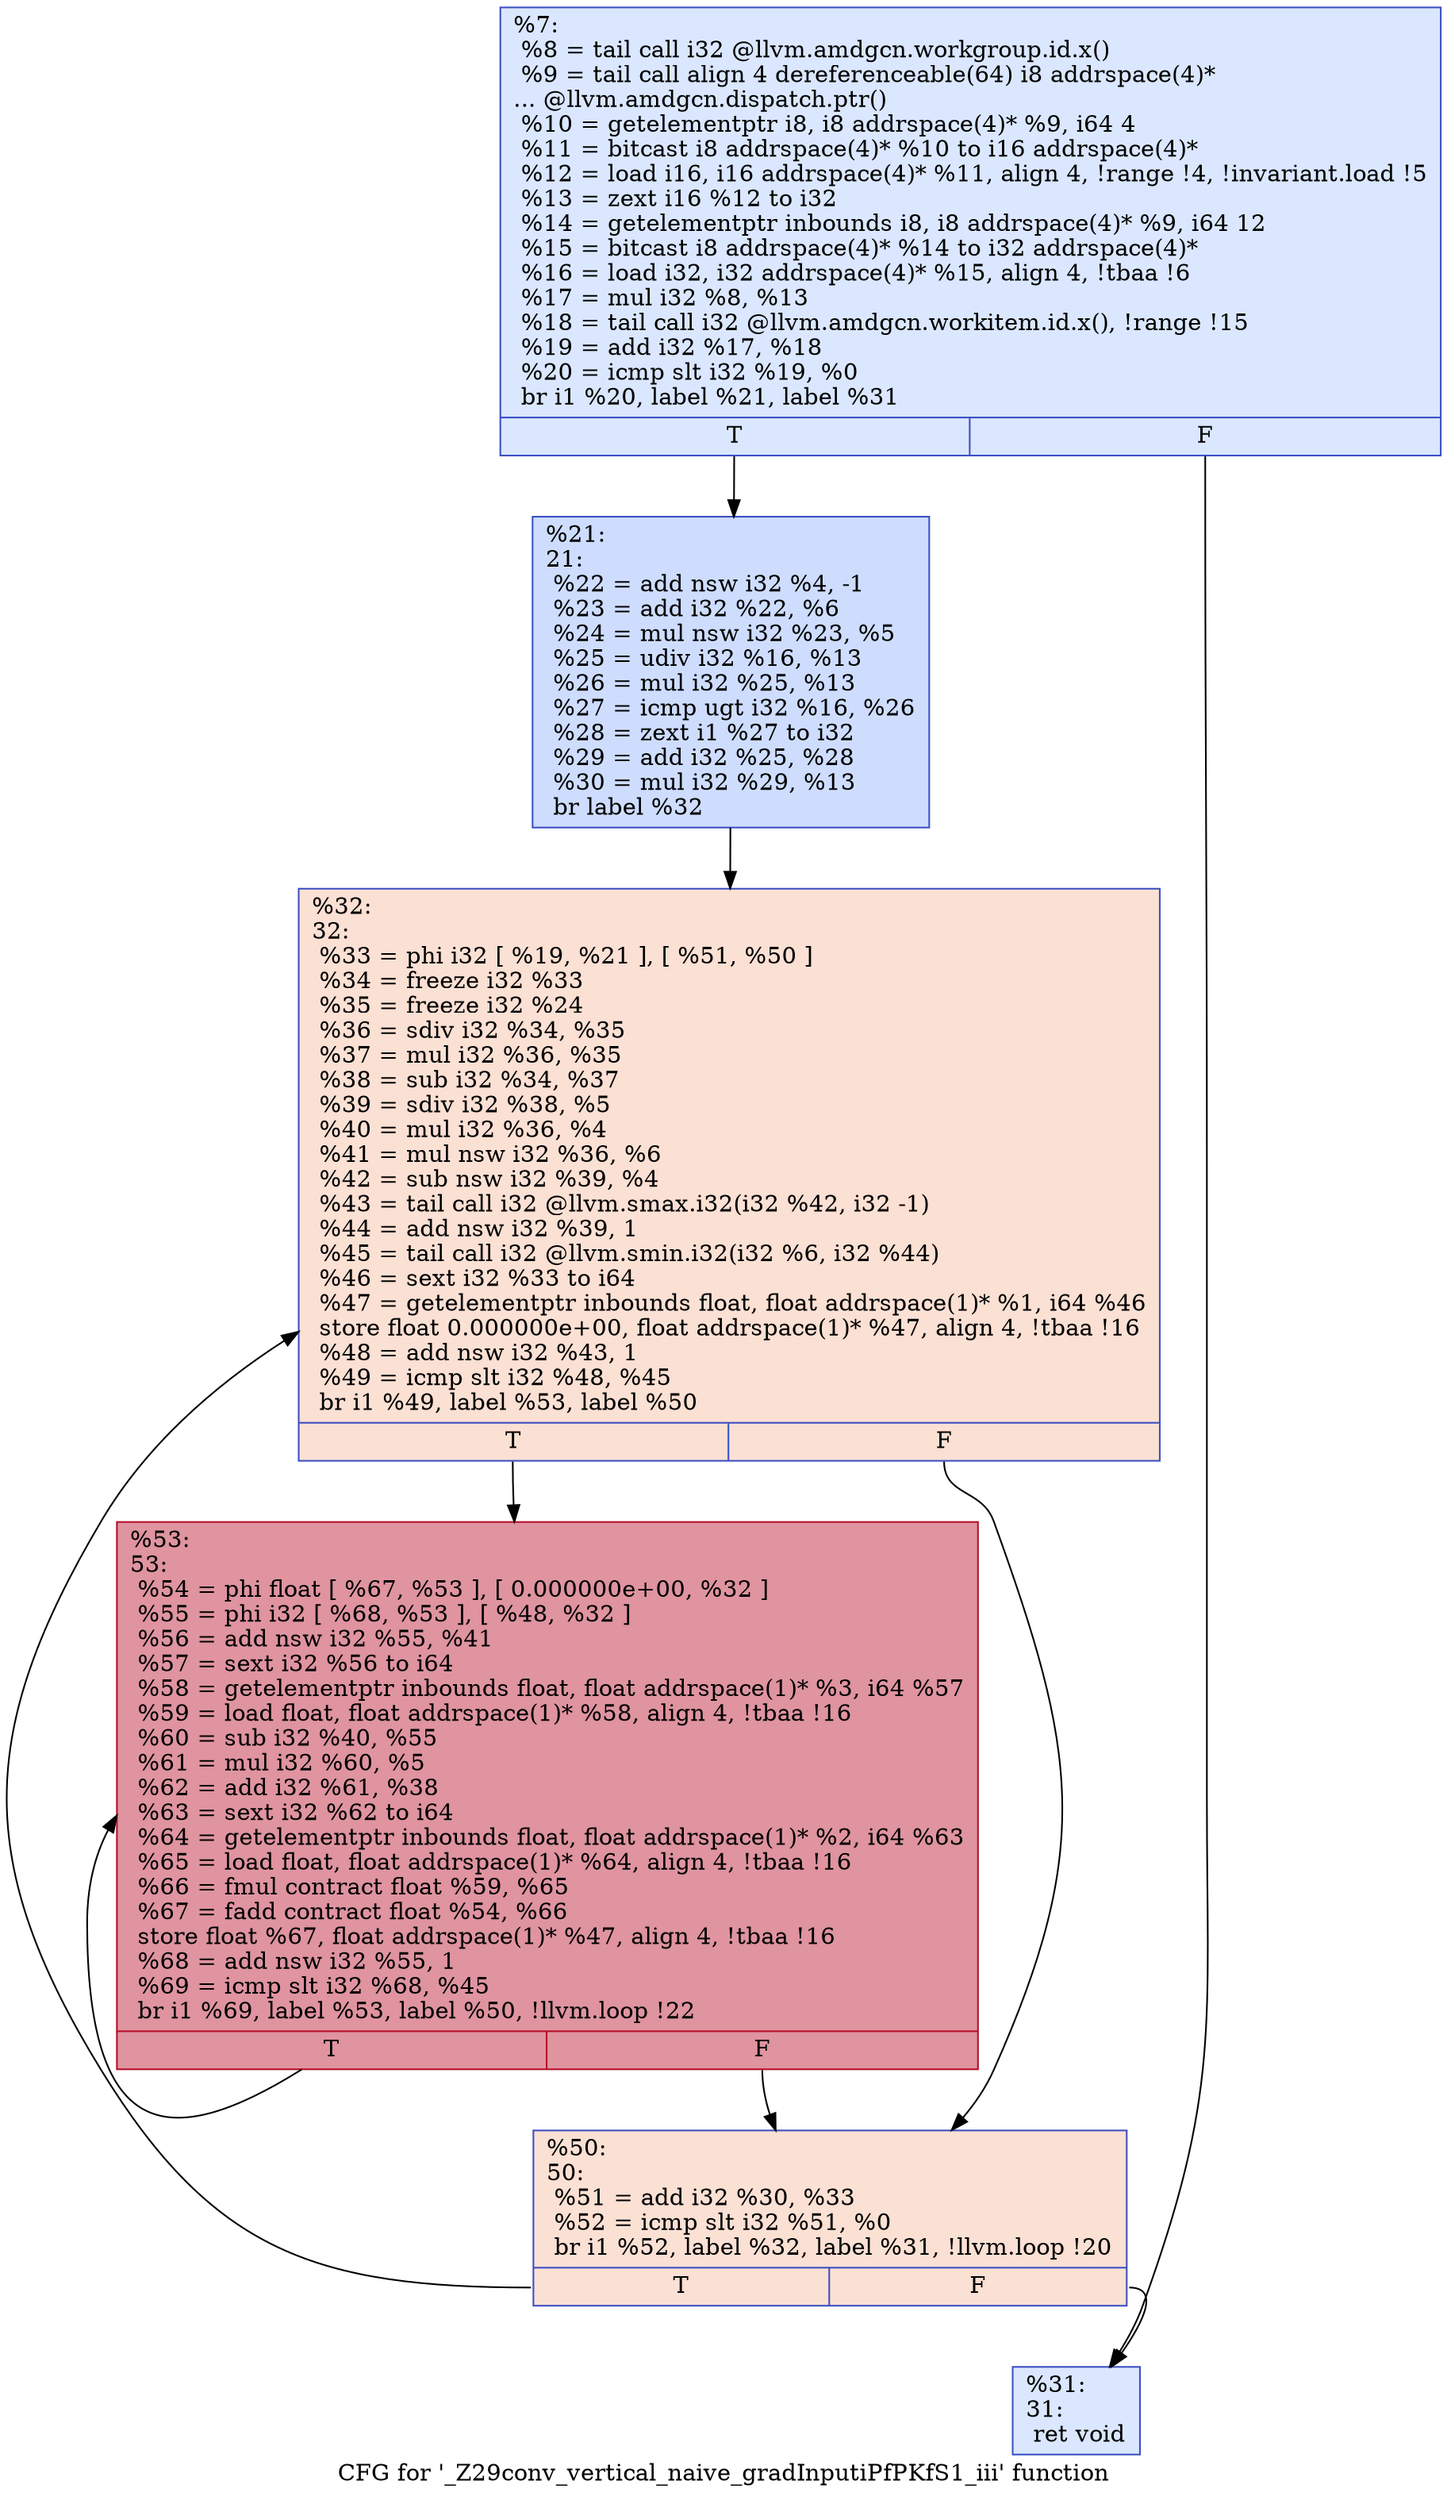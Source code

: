 digraph "CFG for '_Z29conv_vertical_naive_gradInputiPfPKfS1_iii' function" {
	label="CFG for '_Z29conv_vertical_naive_gradInputiPfPKfS1_iii' function";

	Node0x5eaabd0 [shape=record,color="#3d50c3ff", style=filled, fillcolor="#abc8fd70",label="{%7:\l  %8 = tail call i32 @llvm.amdgcn.workgroup.id.x()\l  %9 = tail call align 4 dereferenceable(64) i8 addrspace(4)*\l... @llvm.amdgcn.dispatch.ptr()\l  %10 = getelementptr i8, i8 addrspace(4)* %9, i64 4\l  %11 = bitcast i8 addrspace(4)* %10 to i16 addrspace(4)*\l  %12 = load i16, i16 addrspace(4)* %11, align 4, !range !4, !invariant.load !5\l  %13 = zext i16 %12 to i32\l  %14 = getelementptr inbounds i8, i8 addrspace(4)* %9, i64 12\l  %15 = bitcast i8 addrspace(4)* %14 to i32 addrspace(4)*\l  %16 = load i32, i32 addrspace(4)* %15, align 4, !tbaa !6\l  %17 = mul i32 %8, %13\l  %18 = tail call i32 @llvm.amdgcn.workitem.id.x(), !range !15\l  %19 = add i32 %17, %18\l  %20 = icmp slt i32 %19, %0\l  br i1 %20, label %21, label %31\l|{<s0>T|<s1>F}}"];
	Node0x5eaabd0:s0 -> Node0x5eace30;
	Node0x5eaabd0:s1 -> Node0x5eacec0;
	Node0x5eace30 [shape=record,color="#3d50c3ff", style=filled, fillcolor="#8fb1fe70",label="{%21:\l21:                                               \l  %22 = add nsw i32 %4, -1\l  %23 = add i32 %22, %6\l  %24 = mul nsw i32 %23, %5\l  %25 = udiv i32 %16, %13\l  %26 = mul i32 %25, %13\l  %27 = icmp ugt i32 %16, %26\l  %28 = zext i1 %27 to i32\l  %29 = add i32 %25, %28\l  %30 = mul i32 %29, %13\l  br label %32\l}"];
	Node0x5eace30 -> Node0x5ead4f0;
	Node0x5eacec0 [shape=record,color="#3d50c3ff", style=filled, fillcolor="#abc8fd70",label="{%31:\l31:                                               \l  ret void\l}"];
	Node0x5ead4f0 [shape=record,color="#3d50c3ff", style=filled, fillcolor="#f7b99e70",label="{%32:\l32:                                               \l  %33 = phi i32 [ %19, %21 ], [ %51, %50 ]\l  %34 = freeze i32 %33\l  %35 = freeze i32 %24\l  %36 = sdiv i32 %34, %35\l  %37 = mul i32 %36, %35\l  %38 = sub i32 %34, %37\l  %39 = sdiv i32 %38, %5\l  %40 = mul i32 %36, %4\l  %41 = mul nsw i32 %36, %6\l  %42 = sub nsw i32 %39, %4\l  %43 = tail call i32 @llvm.smax.i32(i32 %42, i32 -1)\l  %44 = add nsw i32 %39, 1\l  %45 = tail call i32 @llvm.smin.i32(i32 %6, i32 %44)\l  %46 = sext i32 %33 to i64\l  %47 = getelementptr inbounds float, float addrspace(1)* %1, i64 %46\l  store float 0.000000e+00, float addrspace(1)* %47, align 4, !tbaa !16\l  %48 = add nsw i32 %43, 1\l  %49 = icmp slt i32 %48, %45\l  br i1 %49, label %53, label %50\l|{<s0>T|<s1>F}}"];
	Node0x5ead4f0:s0 -> Node0x5eaf0d0;
	Node0x5ead4f0:s1 -> Node0x5eac8e0;
	Node0x5eac8e0 [shape=record,color="#3d50c3ff", style=filled, fillcolor="#f7b99e70",label="{%50:\l50:                                               \l  %51 = add i32 %30, %33\l  %52 = icmp slt i32 %51, %0\l  br i1 %52, label %32, label %31, !llvm.loop !20\l|{<s0>T|<s1>F}}"];
	Node0x5eac8e0:s0 -> Node0x5ead4f0;
	Node0x5eac8e0:s1 -> Node0x5eacec0;
	Node0x5eaf0d0 [shape=record,color="#b70d28ff", style=filled, fillcolor="#b70d2870",label="{%53:\l53:                                               \l  %54 = phi float [ %67, %53 ], [ 0.000000e+00, %32 ]\l  %55 = phi i32 [ %68, %53 ], [ %48, %32 ]\l  %56 = add nsw i32 %55, %41\l  %57 = sext i32 %56 to i64\l  %58 = getelementptr inbounds float, float addrspace(1)* %3, i64 %57\l  %59 = load float, float addrspace(1)* %58, align 4, !tbaa !16\l  %60 = sub i32 %40, %55\l  %61 = mul i32 %60, %5\l  %62 = add i32 %61, %38\l  %63 = sext i32 %62 to i64\l  %64 = getelementptr inbounds float, float addrspace(1)* %2, i64 %63\l  %65 = load float, float addrspace(1)* %64, align 4, !tbaa !16\l  %66 = fmul contract float %59, %65\l  %67 = fadd contract float %54, %66\l  store float %67, float addrspace(1)* %47, align 4, !tbaa !16\l  %68 = add nsw i32 %55, 1\l  %69 = icmp slt i32 %68, %45\l  br i1 %69, label %53, label %50, !llvm.loop !22\l|{<s0>T|<s1>F}}"];
	Node0x5eaf0d0:s0 -> Node0x5eaf0d0;
	Node0x5eaf0d0:s1 -> Node0x5eac8e0;
}
